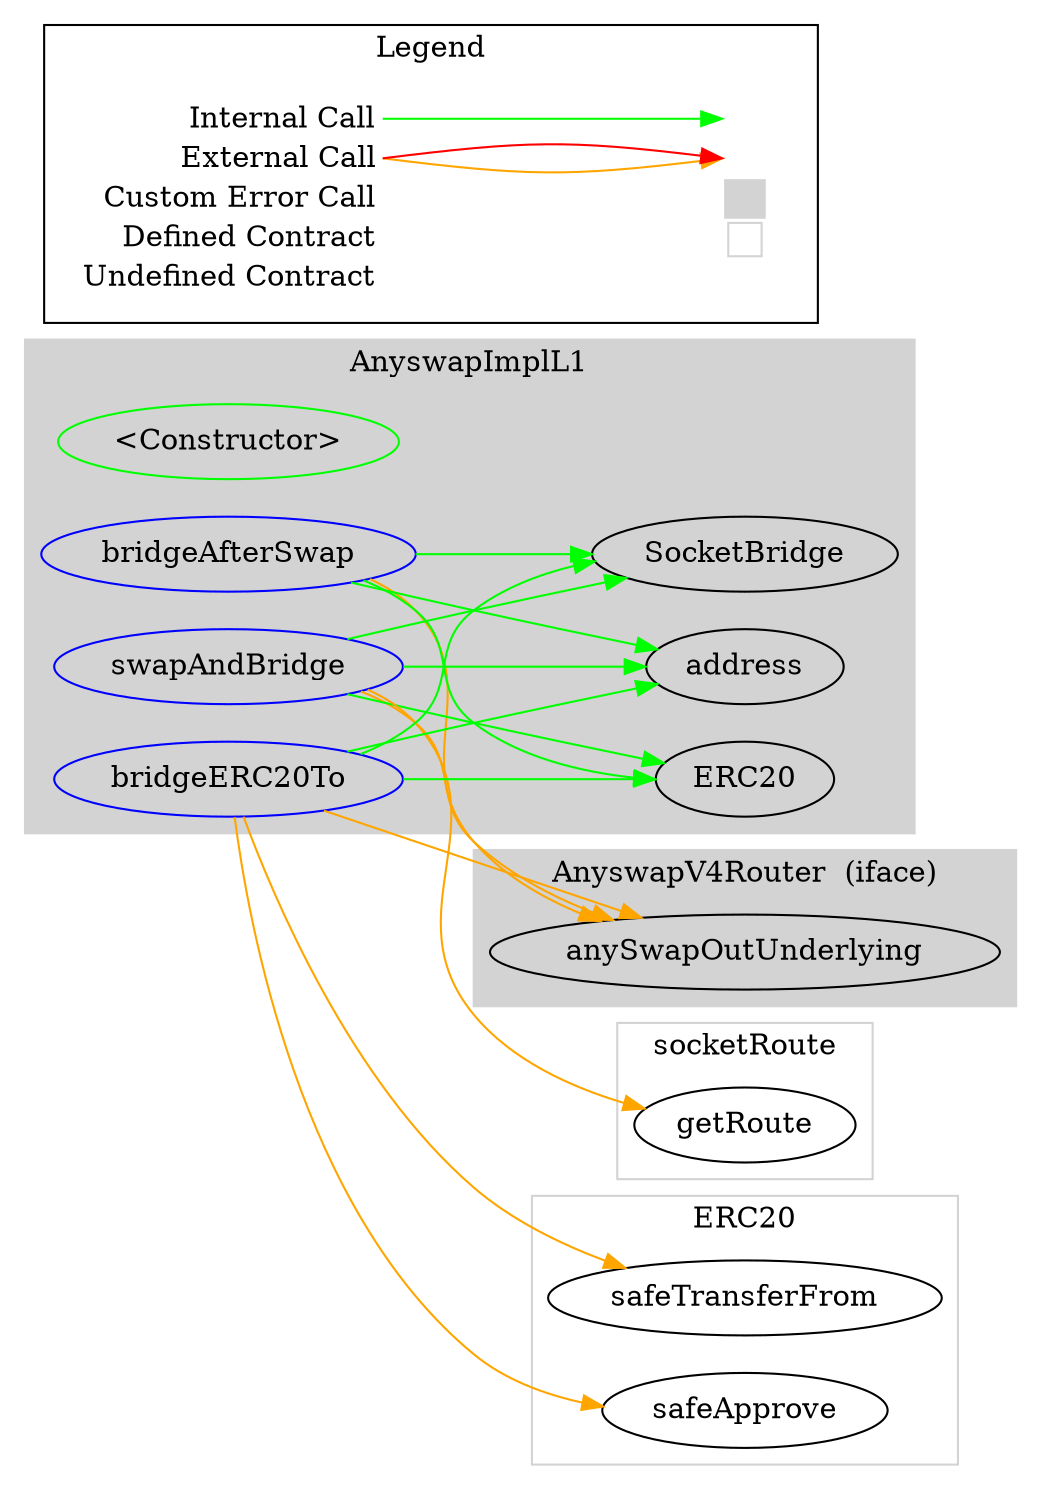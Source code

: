 digraph G {
  graph [ ratio = "auto", page = "100", compound =true ];
subgraph "clusterAnyswapV4Router" {
  graph [ label = "AnyswapV4Router  (iface)", color = "lightgray", style = "filled", bgcolor = "lightgray" ];
  "AnyswapV4Router.anySwapOutUnderlying" [ label = "anySwapOutUnderlying" ];
}

subgraph "clusterAnyswapImplL1" {
  graph [ label = "AnyswapImplL1", color = "lightgray", style = "filled", bgcolor = "lightgray" ];
  "AnyswapImplL1.<Constructor>" [ label = "<Constructor>", color = "green" ];
  "AnyswapImplL1.bridgeAfterSwap" [ label = "bridgeAfterSwap", color = "blue" ];
  "AnyswapImplL1.swapAndBridge" [ label = "swapAndBridge", color = "blue" ];
  "AnyswapImplL1.bridgeERC20To" [ label = "bridgeERC20To", color = "blue" ];
  "AnyswapImplL1.ERC20" [ label = "ERC20" ];
  "AnyswapImplL1.address" [ label = "address" ];
  "AnyswapImplL1.SocketBridge" [ label = "SocketBridge" ];
}

subgraph "clustersocketRoute" {
  graph [ label = "socketRoute", color = "lightgray" ];
  "socketRoute.getRoute" [ label = "getRoute" ];
}

subgraph "clusterERC20" {
  graph [ label = "ERC20", color = "lightgray" ];
  "ERC20.safeTransferFrom" [ label = "safeTransferFrom" ];
  "ERC20.safeApprove" [ label = "safeApprove" ];
}

  "AnyswapImplL1.bridgeAfterSwap";
  "AnyswapImplL1.ERC20";
  "AnyswapImplL1.address";
  "AnyswapV4Router.anySwapOutUnderlying";
  "AnyswapImplL1.SocketBridge";
  "AnyswapImplL1.swapAndBridge";
  "socketRoute.getRoute";
  "AnyswapImplL1.bridgeERC20To";
  "ERC20.safeTransferFrom";
  "ERC20.safeApprove";
  "AnyswapImplL1.bridgeAfterSwap" -> "AnyswapImplL1.ERC20" [ color = "green" ];
  "AnyswapImplL1.bridgeAfterSwap" -> "AnyswapImplL1.address" [ color = "green" ];
  "AnyswapImplL1.bridgeAfterSwap" -> "AnyswapV4Router.anySwapOutUnderlying" [ color = "orange" ];
  "AnyswapImplL1.bridgeAfterSwap" -> "AnyswapImplL1.SocketBridge" [ color = "green" ];
  "AnyswapImplL1.swapAndBridge" -> "socketRoute.getRoute" [ color = "orange" ];
  "AnyswapImplL1.swapAndBridge" -> "AnyswapImplL1.ERC20" [ color = "green" ];
  "AnyswapImplL1.swapAndBridge" -> "AnyswapImplL1.address" [ color = "green" ];
  "AnyswapImplL1.swapAndBridge" -> "AnyswapV4Router.anySwapOutUnderlying" [ color = "orange" ];
  "AnyswapImplL1.swapAndBridge" -> "AnyswapImplL1.SocketBridge" [ color = "green" ];
  "AnyswapImplL1.bridgeERC20To" -> "AnyswapImplL1.ERC20" [ color = "green" ];
  "AnyswapImplL1.bridgeERC20To" -> "ERC20.safeTransferFrom" [ color = "orange" ];
  "AnyswapImplL1.bridgeERC20To" -> "ERC20.safeApprove" [ color = "orange" ];
  "AnyswapImplL1.bridgeERC20To" -> "AnyswapImplL1.address" [ color = "green" ];
  "AnyswapImplL1.bridgeERC20To" -> "AnyswapV4Router.anySwapOutUnderlying" [ color = "orange" ];
  "AnyswapImplL1.bridgeERC20To" -> "AnyswapImplL1.SocketBridge" [ color = "green" ];


rankdir=LR
node [shape=plaintext]
subgraph cluster_01 { 
label = "Legend";
key [label=<<table border="0" cellpadding="2" cellspacing="0" cellborder="0">
  <tr><td align="right" port="i1">Internal Call</td></tr>
  <tr><td align="right" port="i2">External Call</td></tr>
  <tr><td align="right" port="i2">Custom Error Call</td></tr>
  <tr><td align="right" port="i3">Defined Contract</td></tr>
  <tr><td align="right" port="i4">Undefined Contract</td></tr>
  </table>>]
key2 [label=<<table border="0" cellpadding="2" cellspacing="0" cellborder="0">
  <tr><td port="i1">&nbsp;&nbsp;&nbsp;</td></tr>
  <tr><td port="i2">&nbsp;&nbsp;&nbsp;</td></tr>
  <tr><td port="i3" bgcolor="lightgray">&nbsp;&nbsp;&nbsp;</td></tr>
  <tr><td port="i4">
    <table border="1" cellborder="0" cellspacing="0" cellpadding="7" color="lightgray">
      <tr>
       <td></td>
      </tr>
     </table>
  </td></tr>
  </table>>]
key:i1:e -> key2:i1:w [color="green"]
key:i2:e -> key2:i2:w [color="orange"]
key:i2:e -> key2:i2:w [color="red"]
}
}

